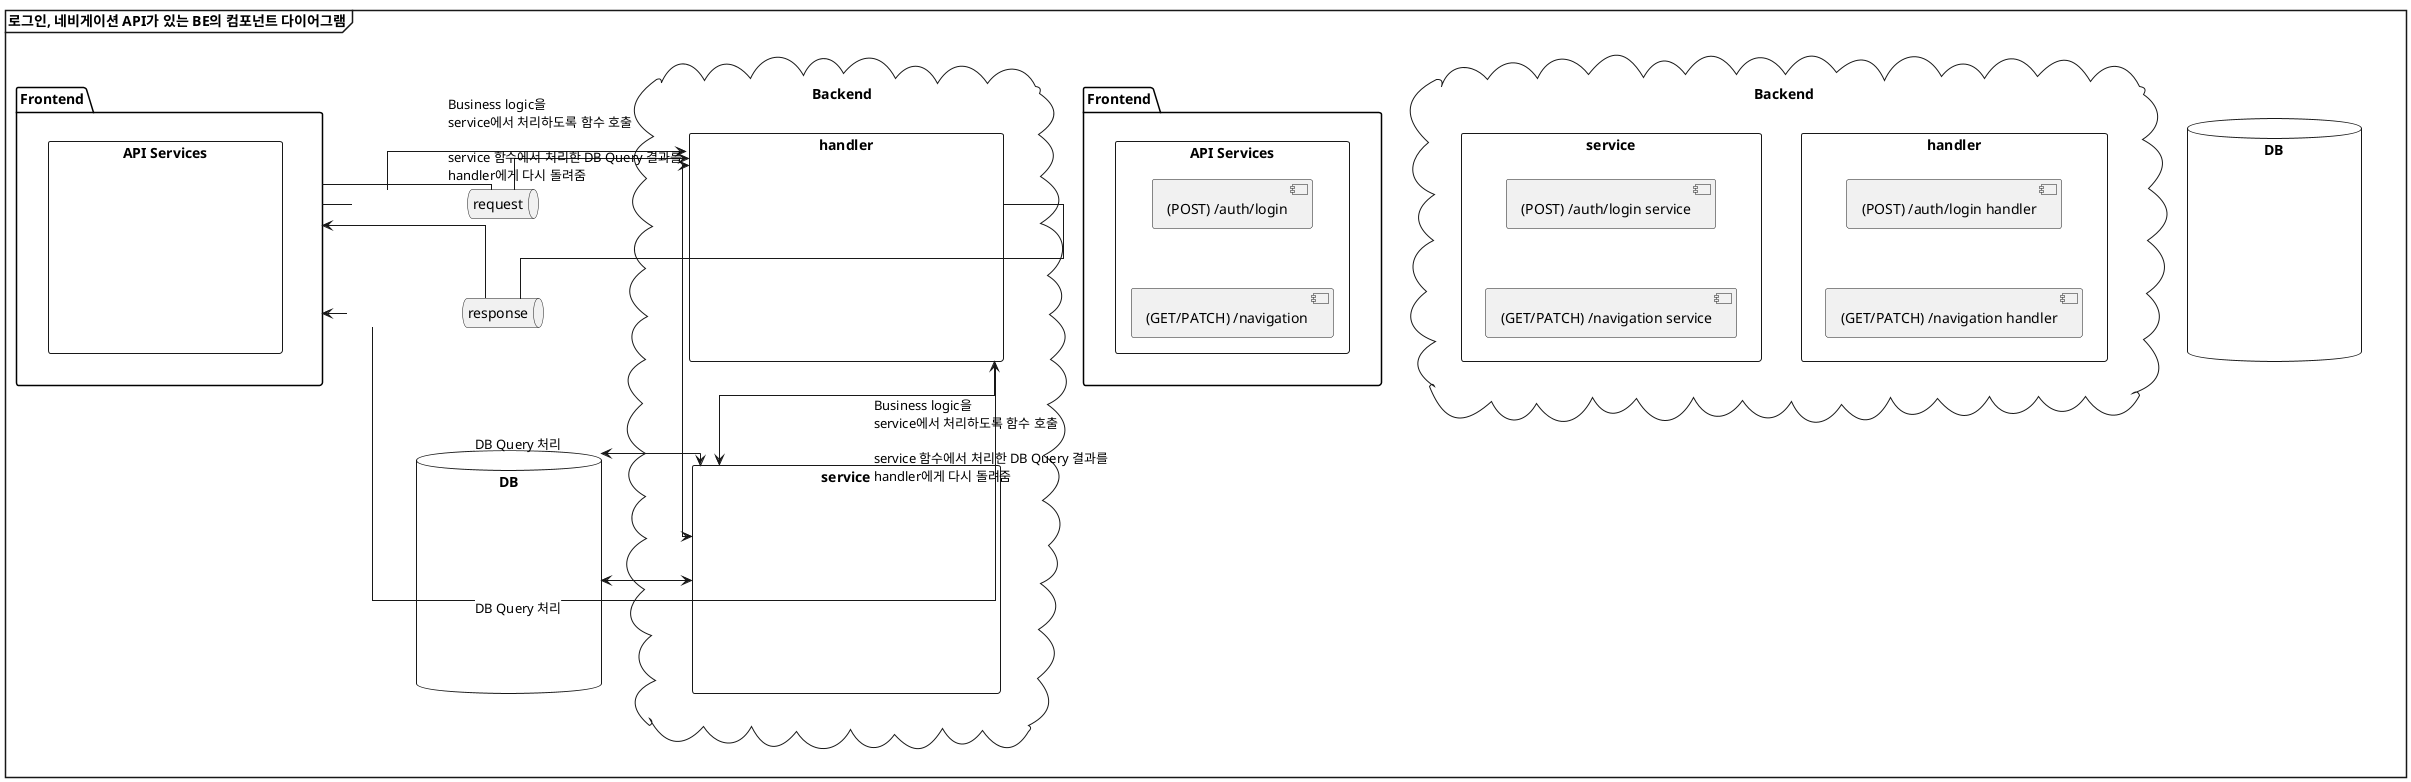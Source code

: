 @startuml 1_overview
mainframe **로그인, 네비게이션 API가 있는 BE의 컴포넌트 다이어그램**
hide stereotype

skinparam linetype ortho
skinparam <<transparent>> {
  ComponentStyle rectangle
  ComponentFontColor white
  ComponentBackgroundColor transparent
  ComponentBorderColor transparent
}
skinparam DefaultTextAlignment left

package Frontend {
  rectangle "API Services" AS api_services {
    component "(POST) /auth/login" AS login
    component "(GET/PATCH) /navigation" AS navigation

    login -down[hidden]- navigation
  }
}

queue "request"
queue "response"

cloud Backend {
  rectangle handler {
    component "(POST) /auth/login handler" as login_handler
    component "(GET/PATCH) /navigation handler" as nav_handler

    login_handler -down[hidden]- nav_handler
  }
  rectangle service {
    component "(POST) /auth/login service" as login_service
    component "(GET/PATCH) /navigation service" as nav_service

    login_service -down[hidden]- nav_service
  }
}

database DB {
  component trasparent1 <<transparent>>
  component transparent2 <<transparent>>

  trasparent1 -down[hidden]- transparent2
}

request -down[hidden]- response

Frontend - request
handler <- request

Frontend <- response
handler -right- response

Frontend -right[hidden]- Backend
Backend -right[hidden]- DB
service <-right-> DB : \
  \n<back:white>DB Query 처리

handler <----> service : \
Business logic을\n\
service에서 처리하도록 함수 호출\n\
\n\
service 함수에서 처리한 DB Query 결과를\n\
handler에게 다시 돌려줌

@enduml
